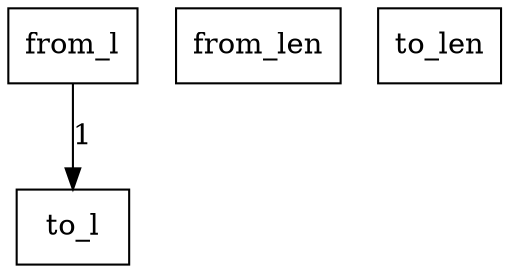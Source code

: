 digraph {
    graph [rankdir=TB
          ,bgcolor=transparent];
    node [shape=box
         ,fillcolor=white
         ,style=filled];
    0 [label=<from_l>];
    1 [label=<from_len>];
    2 [label=<to_l>];
    3 [label=<to_len>];
    0 -> 2 [label=1];
}